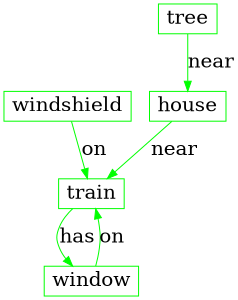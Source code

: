 digraph {
	graph [dpi=300 rankdir=TB rotate=0 size="4,2"]
	node [fontsize=20 height=0.1]
	edge [fontsize=20]
	house [color=green shape=rectangle]
	train [color=green shape=rectangle]
	tree [color=green shape=rectangle]
	window [color=green shape=rectangle]
	windshield [color=green shape=rectangle]
	windshield -> train [label=on color=green]
	window -> train [label=on color=green]
	train -> window [label=has color=green]
	house -> train [label=near color=green]
	tree -> house [label=near color=green]
}

